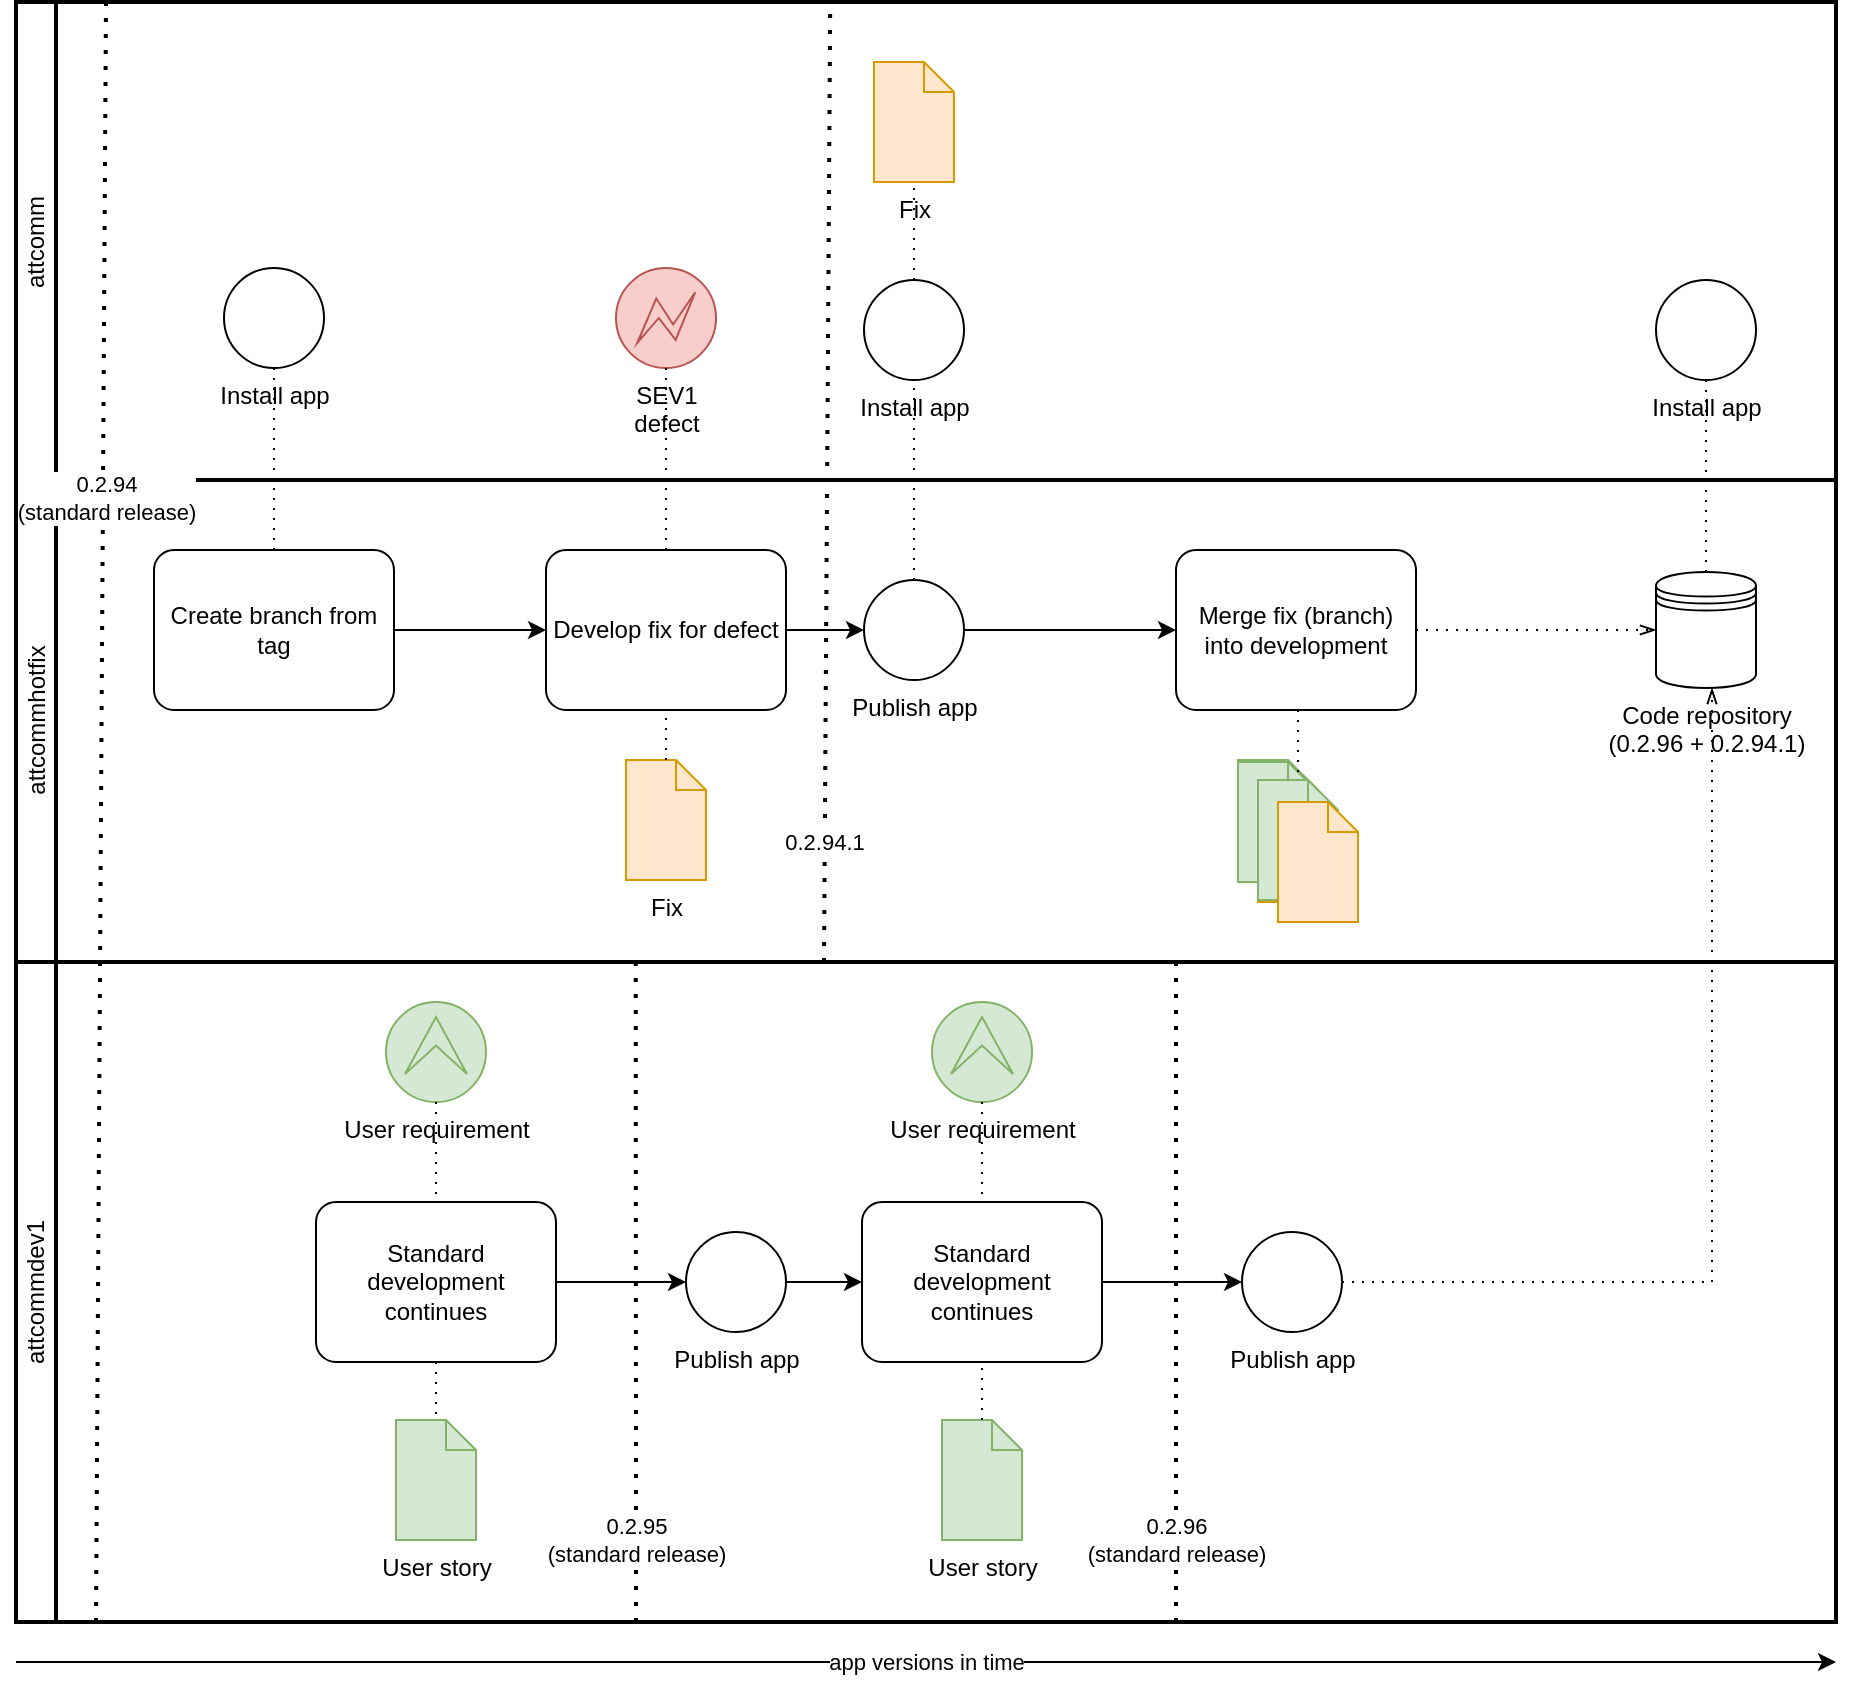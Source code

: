 <mxfile version="24.4.0" type="github">
  <diagram name="Page-1" id="4HtnsJomPUPoYvEETrM_">
    <mxGraphModel dx="1434" dy="718" grid="1" gridSize="10" guides="1" tooltips="1" connect="1" arrows="1" fold="1" page="1" pageScale="1" pageWidth="850" pageHeight="1100" math="0" shadow="0">
      <root>
        <mxCell id="0" />
        <mxCell id="1" parent="0" />
        <mxCell id="V0vQfRZMaYZnipPnh3vN-1" value="attcomm" style="swimlane;html=1;startSize=20;fontStyle=0;collapsible=0;horizontal=0;swimlaneLine=1;swimlaneFillColor=#ffffff;strokeWidth=2;whiteSpace=wrap;" vertex="1" parent="1">
          <mxGeometry x="50" y="690" width="910" height="240" as="geometry" />
        </mxCell>
        <mxCell id="V0vQfRZMaYZnipPnh3vN-16" value="SEV1&lt;br&gt;defect" style="points=[[0.145,0.145,0],[0.5,0,0],[0.855,0.145,0],[1,0.5,0],[0.855,0.855,0],[0.5,1,0],[0.145,0.855,0],[0,0.5,0]];shape=mxgraph.bpmn.event;html=1;verticalLabelPosition=bottom;labelBackgroundColor=#ffffff;verticalAlign=top;align=center;perimeter=ellipsePerimeter;outlineConnect=0;aspect=fixed;outline=eventInt;symbol=error;fillColor=#f8cecc;strokeColor=#b85450;" vertex="1" parent="V0vQfRZMaYZnipPnh3vN-1">
          <mxGeometry x="300" y="133" width="50" height="50" as="geometry" />
        </mxCell>
        <mxCell id="V0vQfRZMaYZnipPnh3vN-62" value="Install app" style="points=[[0.145,0.145,0],[0.5,0,0],[0.855,0.145,0],[1,0.5,0],[0.855,0.855,0],[0.5,1,0],[0.145,0.855,0],[0,0.5,0]];shape=mxgraph.bpmn.event;html=1;verticalLabelPosition=bottom;labelBackgroundColor=#ffffff;verticalAlign=top;align=center;perimeter=ellipsePerimeter;outlineConnect=0;aspect=fixed;outline=standard;symbol=general;" vertex="1" parent="V0vQfRZMaYZnipPnh3vN-1">
          <mxGeometry x="424" y="139" width="50" height="50" as="geometry" />
        </mxCell>
        <mxCell id="V0vQfRZMaYZnipPnh3vN-82" value="Fix" style="shape=mxgraph.bpmn.data;labelPosition=center;verticalLabelPosition=bottom;align=center;verticalAlign=top;size=15;html=1;fillColor=#ffe6cc;strokeColor=#d79b00;" vertex="1" parent="V0vQfRZMaYZnipPnh3vN-1">
          <mxGeometry x="429" y="30" width="40" height="60" as="geometry" />
        </mxCell>
        <mxCell id="V0vQfRZMaYZnipPnh3vN-84" value="" style="edgeStyle=elbowEdgeStyle;fontSize=12;html=1;endFill=0;startFill=0;endSize=6;startSize=6;dashed=1;dashPattern=1 4;endArrow=none;startArrow=none;rounded=0;" edge="1" parent="V0vQfRZMaYZnipPnh3vN-1" source="V0vQfRZMaYZnipPnh3vN-62" target="V0vQfRZMaYZnipPnh3vN-82">
          <mxGeometry width="160" relative="1" as="geometry">
            <mxPoint x="460" y="164" as="sourcePoint" />
            <mxPoint x="40" y="444" as="targetPoint" />
          </mxGeometry>
        </mxCell>
        <mxCell id="V0vQfRZMaYZnipPnh3vN-104" value="Install app" style="points=[[0.145,0.145,0],[0.5,0,0],[0.855,0.145,0],[1,0.5,0],[0.855,0.855,0],[0.5,1,0],[0.145,0.855,0],[0,0.5,0]];shape=mxgraph.bpmn.event;html=1;verticalLabelPosition=bottom;labelBackgroundColor=#ffffff;verticalAlign=top;align=center;perimeter=ellipsePerimeter;outlineConnect=0;aspect=fixed;outline=standard;symbol=general;" vertex="1" parent="V0vQfRZMaYZnipPnh3vN-1">
          <mxGeometry x="820" y="139" width="50" height="50" as="geometry" />
        </mxCell>
        <mxCell id="V0vQfRZMaYZnipPnh3vN-3" value="attcommhotfix" style="swimlane;html=1;startSize=20;fontStyle=0;collapsible=0;horizontal=0;swimlaneLine=1;swimlaneFillColor=#ffffff;strokeWidth=2;whiteSpace=wrap;" vertex="1" parent="1">
          <mxGeometry x="50" y="929" width="910" height="241" as="geometry" />
        </mxCell>
        <mxCell id="V0vQfRZMaYZnipPnh3vN-5" value="Install app" style="points=[[0.145,0.145,0],[0.5,0,0],[0.855,0.145,0],[1,0.5,0],[0.855,0.855,0],[0.5,1,0],[0.145,0.855,0],[0,0.5,0]];shape=mxgraph.bpmn.event;html=1;verticalLabelPosition=bottom;labelBackgroundColor=#ffffff;verticalAlign=top;align=center;perimeter=ellipsePerimeter;outlineConnect=0;aspect=fixed;outline=standard;symbol=general;" vertex="1" parent="V0vQfRZMaYZnipPnh3vN-3">
          <mxGeometry x="104" y="-106" width="50" height="50" as="geometry" />
        </mxCell>
        <mxCell id="V0vQfRZMaYZnipPnh3vN-101" style="edgeStyle=orthogonalEdgeStyle;rounded=0;orthogonalLoop=1;jettySize=auto;html=1;" edge="1" parent="V0vQfRZMaYZnipPnh3vN-3" source="V0vQfRZMaYZnipPnh3vN-6" target="V0vQfRZMaYZnipPnh3vN-18">
          <mxGeometry relative="1" as="geometry" />
        </mxCell>
        <mxCell id="V0vQfRZMaYZnipPnh3vN-6" value="Create branch from tag" style="points=[[0.25,0,0],[0.5,0,0],[0.75,0,0],[1,0.25,0],[1,0.5,0],[1,0.75,0],[0.75,1,0],[0.5,1,0],[0.25,1,0],[0,0.75,0],[0,0.5,0],[0,0.25,0]];shape=mxgraph.bpmn.task;whiteSpace=wrap;rectStyle=rounded;size=10;html=1;container=1;expand=0;collapsible=0;taskMarker=abstract;" vertex="1" parent="V0vQfRZMaYZnipPnh3vN-3">
          <mxGeometry x="69" y="35" width="120" height="80" as="geometry" />
        </mxCell>
        <mxCell id="V0vQfRZMaYZnipPnh3vN-8" value="" style="edgeStyle=elbowEdgeStyle;fontSize=12;html=1;endFill=0;startFill=0;endSize=6;startSize=6;dashed=1;dashPattern=1 4;endArrow=none;startArrow=none;rounded=0;" edge="1" parent="V0vQfRZMaYZnipPnh3vN-3" source="V0vQfRZMaYZnipPnh3vN-6" target="V0vQfRZMaYZnipPnh3vN-5">
          <mxGeometry width="160" relative="1" as="geometry">
            <mxPoint x="-221" y="40" as="sourcePoint" />
            <mxPoint x="-61" y="40" as="targetPoint" />
          </mxGeometry>
        </mxCell>
        <mxCell id="V0vQfRZMaYZnipPnh3vN-18" value="Develop fix for defect" style="points=[[0.25,0,0],[0.5,0,0],[0.75,0,0],[1,0.25,0],[1,0.5,0],[1,0.75,0],[0.75,1,0],[0.5,1,0],[0.25,1,0],[0,0.75,0],[0,0.5,0],[0,0.25,0]];shape=mxgraph.bpmn.task;whiteSpace=wrap;rectStyle=rounded;size=10;html=1;container=1;expand=0;collapsible=0;taskMarker=abstract;" vertex="1" parent="V0vQfRZMaYZnipPnh3vN-3">
          <mxGeometry x="265" y="35" width="120" height="80" as="geometry" />
        </mxCell>
        <mxCell id="V0vQfRZMaYZnipPnh3vN-47" value="Fix" style="shape=mxgraph.bpmn.data;labelPosition=center;verticalLabelPosition=bottom;align=center;verticalAlign=top;size=15;html=1;fillColor=#ffe6cc;strokeColor=#d79b00;" vertex="1" parent="V0vQfRZMaYZnipPnh3vN-3">
          <mxGeometry x="305" y="140" width="40" height="60" as="geometry" />
        </mxCell>
        <mxCell id="V0vQfRZMaYZnipPnh3vN-55" value="" style="edgeStyle=elbowEdgeStyle;fontSize=12;html=1;endFill=0;startFill=0;endSize=6;startSize=6;dashed=1;dashPattern=1 4;endArrow=none;startArrow=none;rounded=0;" edge="1" parent="V0vQfRZMaYZnipPnh3vN-3" source="V0vQfRZMaYZnipPnh3vN-47" target="V0vQfRZMaYZnipPnh3vN-18">
          <mxGeometry width="160" relative="1" as="geometry">
            <mxPoint x="-320" y="361" as="sourcePoint" />
            <mxPoint x="-160" y="361" as="targetPoint" />
          </mxGeometry>
        </mxCell>
        <mxCell id="V0vQfRZMaYZnipPnh3vN-87" value="Merge fix (branch) into development" style="points=[[0.25,0,0],[0.5,0,0],[0.75,0,0],[1,0.25,0],[1,0.5,0],[1,0.75,0],[0.75,1,0],[0.5,1,0],[0.25,1,0],[0,0.75,0],[0,0.5,0],[0,0.25,0]];shape=mxgraph.bpmn.task;whiteSpace=wrap;rectStyle=rounded;size=10;html=1;container=1;expand=0;collapsible=0;taskMarker=abstract;" vertex="1" parent="V0vQfRZMaYZnipPnh3vN-3">
          <mxGeometry x="580" y="35" width="120" height="80" as="geometry" />
        </mxCell>
        <mxCell id="V0vQfRZMaYZnipPnh3vN-85" value="Code repository&lt;br&gt;(0.2.96 + 0.2.94.1)" style="shape=datastore;html=1;labelPosition=center;verticalLabelPosition=bottom;align=center;verticalAlign=top;" vertex="1" parent="V0vQfRZMaYZnipPnh3vN-3">
          <mxGeometry x="820" y="46" width="50" height="58" as="geometry" />
        </mxCell>
        <mxCell id="V0vQfRZMaYZnipPnh3vN-56" value="" style="shape=mxgraph.bpmn.data;labelPosition=center;verticalLabelPosition=bottom;align=center;verticalAlign=top;size=15;html=1;fillColor=#d5e8d4;strokeColor=#82b366;" vertex="1" parent="V0vQfRZMaYZnipPnh3vN-3">
          <mxGeometry x="611" y="140" width="40" height="60" as="geometry" />
        </mxCell>
        <mxCell id="V0vQfRZMaYZnipPnh3vN-98" value="" style="shape=mxgraph.bpmn.data;labelPosition=center;verticalLabelPosition=bottom;align=center;verticalAlign=top;size=15;html=1;fillColor=#ffe6cc;strokeColor=#d79b00;" vertex="1" parent="V0vQfRZMaYZnipPnh3vN-3">
          <mxGeometry x="621" y="151" width="40" height="60" as="geometry" />
        </mxCell>
        <mxCell id="V0vQfRZMaYZnipPnh3vN-124" value="" style="edgeStyle=elbowEdgeStyle;fontSize=12;html=1;endFill=0;startFill=0;endSize=6;startSize=6;dashed=1;dashPattern=1 4;endArrow=openThin;startArrow=none;rounded=0;" edge="1" parent="V0vQfRZMaYZnipPnh3vN-3" source="V0vQfRZMaYZnipPnh3vN-87" target="V0vQfRZMaYZnipPnh3vN-85">
          <mxGeometry width="160" relative="1" as="geometry">
            <mxPoint x="-160" y="181" as="sourcePoint" />
            <mxPoint y="181" as="targetPoint" />
          </mxGeometry>
        </mxCell>
        <mxCell id="V0vQfRZMaYZnipPnh3vN-4" value="attcommdev1" style="swimlane;html=1;startSize=20;fontStyle=0;collapsible=0;horizontal=0;swimlaneLine=1;swimlaneFillColor=#ffffff;strokeWidth=2;whiteSpace=wrap;" vertex="1" parent="1">
          <mxGeometry x="50" y="1170" width="910" height="330" as="geometry" />
        </mxCell>
        <mxCell id="V0vQfRZMaYZnipPnh3vN-54" style="edgeStyle=orthogonalEdgeStyle;rounded=0;orthogonalLoop=1;jettySize=auto;html=1;" edge="1" parent="V0vQfRZMaYZnipPnh3vN-4" source="V0vQfRZMaYZnipPnh3vN-21" target="V0vQfRZMaYZnipPnh3vN-44">
          <mxGeometry relative="1" as="geometry" />
        </mxCell>
        <mxCell id="V0vQfRZMaYZnipPnh3vN-21" value="Standard development continues" style="points=[[0.25,0,0],[0.5,0,0],[0.75,0,0],[1,0.25,0],[1,0.5,0],[1,0.75,0],[0.75,1,0],[0.5,1,0],[0.25,1,0],[0,0.75,0],[0,0.5,0],[0,0.25,0]];shape=mxgraph.bpmn.task;whiteSpace=wrap;rectStyle=rounded;size=10;html=1;container=1;expand=0;collapsible=0;taskMarker=abstract;" vertex="1" parent="V0vQfRZMaYZnipPnh3vN-4">
          <mxGeometry x="150" y="120" width="120" height="80" as="geometry" />
        </mxCell>
        <mxCell id="V0vQfRZMaYZnipPnh3vN-68" style="edgeStyle=orthogonalEdgeStyle;rounded=0;orthogonalLoop=1;jettySize=auto;html=1;" edge="1" parent="V0vQfRZMaYZnipPnh3vN-4" source="V0vQfRZMaYZnipPnh3vN-44" target="V0vQfRZMaYZnipPnh3vN-65">
          <mxGeometry relative="1" as="geometry" />
        </mxCell>
        <mxCell id="V0vQfRZMaYZnipPnh3vN-44" value="Publish app" style="points=[[0.145,0.145,0],[0.5,0,0],[0.855,0.145,0],[1,0.5,0],[0.855,0.855,0],[0.5,1,0],[0.145,0.855,0],[0,0.5,0]];shape=mxgraph.bpmn.event;html=1;verticalLabelPosition=bottom;labelBackgroundColor=#ffffff;verticalAlign=top;align=center;perimeter=ellipsePerimeter;outlineConnect=0;aspect=fixed;outline=standard;symbol=general;" vertex="1" parent="V0vQfRZMaYZnipPnh3vN-4">
          <mxGeometry x="335" y="135.0" width="50" height="50" as="geometry" />
        </mxCell>
        <mxCell id="V0vQfRZMaYZnipPnh3vN-45" value="0.2.95 &lt;br&gt;(standard release)" style="endArrow=none;dashed=1;html=1;dashPattern=1 3;strokeWidth=2;rounded=0;entryX=0.021;entryY=0.008;entryDx=0;entryDy=0;entryPerimeter=0;" edge="1" parent="V0vQfRZMaYZnipPnh3vN-4">
          <mxGeometry x="-0.75" width="50" height="50" relative="1" as="geometry">
            <mxPoint x="310" y="330" as="sourcePoint" />
            <mxPoint x="309.87" as="targetPoint" />
            <mxPoint as="offset" />
          </mxGeometry>
        </mxCell>
        <mxCell id="V0vQfRZMaYZnipPnh3vN-90" style="edgeStyle=orthogonalEdgeStyle;rounded=0;orthogonalLoop=1;jettySize=auto;html=1;" edge="1" parent="V0vQfRZMaYZnipPnh3vN-4" source="V0vQfRZMaYZnipPnh3vN-65" target="V0vQfRZMaYZnipPnh3vN-89">
          <mxGeometry relative="1" as="geometry" />
        </mxCell>
        <mxCell id="V0vQfRZMaYZnipPnh3vN-65" value="Standard development continues" style="points=[[0.25,0,0],[0.5,0,0],[0.75,0,0],[1,0.25,0],[1,0.5,0],[1,0.75,0],[0.75,1,0],[0.5,1,0],[0.25,1,0],[0,0.75,0],[0,0.5,0],[0,0.25,0]];shape=mxgraph.bpmn.task;whiteSpace=wrap;rectStyle=rounded;size=10;html=1;container=1;expand=0;collapsible=0;taskMarker=abstract;" vertex="1" parent="V0vQfRZMaYZnipPnh3vN-4">
          <mxGeometry x="423" y="120" width="120" height="80" as="geometry" />
        </mxCell>
        <mxCell id="V0vQfRZMaYZnipPnh3vN-66" value="User story" style="shape=mxgraph.bpmn.data;labelPosition=center;verticalLabelPosition=bottom;align=center;verticalAlign=top;size=15;html=1;fillColor=#d5e8d4;strokeColor=#82b366;" vertex="1" parent="V0vQfRZMaYZnipPnh3vN-4">
          <mxGeometry x="463" y="229" width="40" height="60" as="geometry" />
        </mxCell>
        <mxCell id="V0vQfRZMaYZnipPnh3vN-67" value="" style="edgeStyle=elbowEdgeStyle;fontSize=12;html=1;endFill=0;startFill=0;endSize=6;startSize=6;dashed=1;dashPattern=1 4;endArrow=none;startArrow=none;rounded=0;" edge="1" parent="V0vQfRZMaYZnipPnh3vN-4" source="V0vQfRZMaYZnipPnh3vN-66" target="V0vQfRZMaYZnipPnh3vN-65">
          <mxGeometry width="160" relative="1" as="geometry">
            <mxPoint x="93" y="189" as="sourcePoint" />
            <mxPoint x="513" y="192" as="targetPoint" />
          </mxGeometry>
        </mxCell>
        <mxCell id="V0vQfRZMaYZnipPnh3vN-69" value="0.2.96&lt;br&gt;(standard release)" style="endArrow=none;dashed=1;html=1;dashPattern=1 3;strokeWidth=2;rounded=0;entryX=0.021;entryY=0.008;entryDx=0;entryDy=0;entryPerimeter=0;" edge="1" parent="V0vQfRZMaYZnipPnh3vN-4">
          <mxGeometry x="-0.75" width="50" height="50" relative="1" as="geometry">
            <mxPoint x="580" y="330" as="sourcePoint" />
            <mxPoint x="580.0" as="targetPoint" />
            <mxPoint as="offset" />
          </mxGeometry>
        </mxCell>
        <mxCell id="V0vQfRZMaYZnipPnh3vN-89" value="Publish app" style="points=[[0.145,0.145,0],[0.5,0,0],[0.855,0.145,0],[1,0.5,0],[0.855,0.855,0],[0.5,1,0],[0.145,0.855,0],[0,0.5,0]];shape=mxgraph.bpmn.event;html=1;verticalLabelPosition=bottom;labelBackgroundColor=#ffffff;verticalAlign=top;align=center;perimeter=ellipsePerimeter;outlineConnect=0;aspect=fixed;outline=standard;symbol=general;" vertex="1" parent="V0vQfRZMaYZnipPnh3vN-4">
          <mxGeometry x="613" y="135" width="50" height="50" as="geometry" />
        </mxCell>
        <mxCell id="V0vQfRZMaYZnipPnh3vN-96" value="User story" style="shape=mxgraph.bpmn.data;labelPosition=center;verticalLabelPosition=bottom;align=center;verticalAlign=top;size=15;html=1;fillColor=#d5e8d4;strokeColor=#82b366;" vertex="1" parent="V0vQfRZMaYZnipPnh3vN-4">
          <mxGeometry x="190" y="229" width="40" height="60" as="geometry" />
        </mxCell>
        <mxCell id="V0vQfRZMaYZnipPnh3vN-99" value="" style="edgeStyle=elbowEdgeStyle;fontSize=12;html=1;endFill=0;startFill=0;endSize=6;startSize=6;dashed=1;dashPattern=1 4;endArrow=none;startArrow=none;rounded=0;" edge="1" parent="V0vQfRZMaYZnipPnh3vN-4" source="V0vQfRZMaYZnipPnh3vN-21" target="V0vQfRZMaYZnipPnh3vN-96">
          <mxGeometry width="160" relative="1" as="geometry">
            <mxPoint x="-197" y="187" as="sourcePoint" />
            <mxPoint x="-37" y="187" as="targetPoint" />
          </mxGeometry>
        </mxCell>
        <mxCell id="V0vQfRZMaYZnipPnh3vN-125" value="User requirement" style="points=[[0.145,0.145,0],[0.5,0,0],[0.855,0.145,0],[1,0.5,0],[0.855,0.855,0],[0.5,1,0],[0.145,0.855,0],[0,0.5,0]];shape=mxgraph.bpmn.event;html=1;verticalLabelPosition=bottom;labelBackgroundColor=#ffffff;verticalAlign=top;align=center;perimeter=ellipsePerimeter;outlineConnect=0;aspect=fixed;outline=eventInt;symbol=escalation;fillColor=#d5e8d4;strokeColor=#82b366;" vertex="1" parent="V0vQfRZMaYZnipPnh3vN-4">
          <mxGeometry x="185" y="20" width="50" height="50" as="geometry" />
        </mxCell>
        <mxCell id="V0vQfRZMaYZnipPnh3vN-126" value="User requirement" style="points=[[0.145,0.145,0],[0.5,0,0],[0.855,0.145,0],[1,0.5,0],[0.855,0.855,0],[0.5,1,0],[0.145,0.855,0],[0,0.5,0]];shape=mxgraph.bpmn.event;html=1;verticalLabelPosition=bottom;labelBackgroundColor=#ffffff;verticalAlign=top;align=center;perimeter=ellipsePerimeter;outlineConnect=0;aspect=fixed;outline=eventInt;symbol=escalation;fillColor=#d5e8d4;strokeColor=#82b366;" vertex="1" parent="V0vQfRZMaYZnipPnh3vN-4">
          <mxGeometry x="458" y="20" width="50" height="50" as="geometry" />
        </mxCell>
        <mxCell id="V0vQfRZMaYZnipPnh3vN-127" value="" style="edgeStyle=elbowEdgeStyle;fontSize=12;html=1;endFill=0;startFill=0;endSize=6;startSize=6;dashed=1;dashPattern=1 4;endArrow=none;startArrow=none;rounded=0;" edge="1" parent="V0vQfRZMaYZnipPnh3vN-4" source="V0vQfRZMaYZnipPnh3vN-125" target="V0vQfRZMaYZnipPnh3vN-21">
          <mxGeometry width="160" relative="1" as="geometry">
            <mxPoint x="-230" y="250" as="sourcePoint" />
            <mxPoint x="-70" y="250" as="targetPoint" />
          </mxGeometry>
        </mxCell>
        <mxCell id="V0vQfRZMaYZnipPnh3vN-128" value="" style="edgeStyle=elbowEdgeStyle;fontSize=12;html=1;endFill=0;startFill=0;endSize=6;startSize=6;dashed=1;dashPattern=1 4;endArrow=none;startArrow=none;rounded=0;" edge="1" parent="V0vQfRZMaYZnipPnh3vN-4" source="V0vQfRZMaYZnipPnh3vN-126" target="V0vQfRZMaYZnipPnh3vN-65">
          <mxGeometry width="160" relative="1" as="geometry">
            <mxPoint x="-240" y="220" as="sourcePoint" />
            <mxPoint x="-80" y="220" as="targetPoint" />
          </mxGeometry>
        </mxCell>
        <mxCell id="V0vQfRZMaYZnipPnh3vN-11" value="app versions in time" style="endArrow=classic;html=1;rounded=0;" edge="1" parent="1">
          <mxGeometry width="50" height="50" relative="1" as="geometry">
            <mxPoint x="50" y="1520" as="sourcePoint" />
            <mxPoint x="960" y="1520" as="targetPoint" />
            <mxPoint as="offset" />
          </mxGeometry>
        </mxCell>
        <mxCell id="V0vQfRZMaYZnipPnh3vN-12" value="0.2.94 &lt;br&gt;(standard release)" style="endArrow=none;dashed=1;html=1;dashPattern=1 3;strokeWidth=2;rounded=0;" edge="1" parent="1">
          <mxGeometry x="0.389" y="-2" width="50" height="50" relative="1" as="geometry">
            <mxPoint x="90" y="1500" as="sourcePoint" />
            <mxPoint x="95" y="690" as="targetPoint" />
            <mxPoint as="offset" />
          </mxGeometry>
        </mxCell>
        <mxCell id="V0vQfRZMaYZnipPnh3vN-42" style="edgeStyle=orthogonalEdgeStyle;rounded=0;orthogonalLoop=1;jettySize=auto;html=1;" edge="1" parent="1" source="V0vQfRZMaYZnipPnh3vN-18" target="V0vQfRZMaYZnipPnh3vN-40">
          <mxGeometry relative="1" as="geometry" />
        </mxCell>
        <mxCell id="V0vQfRZMaYZnipPnh3vN-88" style="edgeStyle=orthogonalEdgeStyle;rounded=0;orthogonalLoop=1;jettySize=auto;html=1;" edge="1" parent="1" source="V0vQfRZMaYZnipPnh3vN-40" target="V0vQfRZMaYZnipPnh3vN-87">
          <mxGeometry relative="1" as="geometry" />
        </mxCell>
        <mxCell id="V0vQfRZMaYZnipPnh3vN-40" value="Publish app" style="points=[[0.145,0.145,0],[0.5,0,0],[0.855,0.145,0],[1,0.5,0],[0.855,0.855,0],[0.5,1,0],[0.145,0.855,0],[0,0.5,0]];shape=mxgraph.bpmn.event;html=1;verticalLabelPosition=bottom;labelBackgroundColor=#ffffff;verticalAlign=top;align=center;perimeter=ellipsePerimeter;outlineConnect=0;aspect=fixed;outline=standard;symbol=general;" vertex="1" parent="1">
          <mxGeometry x="474" y="979" width="50" height="50" as="geometry" />
        </mxCell>
        <mxCell id="V0vQfRZMaYZnipPnh3vN-41" value="0.2.94.1" style="endArrow=none;dashed=1;html=1;dashPattern=1 3;strokeWidth=2;rounded=0;entryX=0.105;entryY=0.004;entryDx=0;entryDy=0;entryPerimeter=0;" edge="1" parent="1">
          <mxGeometry x="-0.75" width="50" height="50" relative="1" as="geometry">
            <mxPoint x="454" y="1170" as="sourcePoint" />
            <mxPoint x="457.1" y="691.92" as="targetPoint" />
            <mxPoint as="offset" />
          </mxGeometry>
        </mxCell>
        <mxCell id="V0vQfRZMaYZnipPnh3vN-64" value="" style="edgeStyle=elbowEdgeStyle;fontSize=12;html=1;endFill=0;startFill=0;endSize=6;startSize=6;dashed=1;dashPattern=1 4;endArrow=none;startArrow=none;rounded=0;" edge="1" parent="1" source="V0vQfRZMaYZnipPnh3vN-40" target="V0vQfRZMaYZnipPnh3vN-62">
          <mxGeometry width="160" relative="1" as="geometry">
            <mxPoint x="-30" y="980" as="sourcePoint" />
            <mxPoint x="130" y="980" as="targetPoint" />
          </mxGeometry>
        </mxCell>
        <mxCell id="V0vQfRZMaYZnipPnh3vN-103" value="" style="edgeStyle=elbowEdgeStyle;fontSize=12;html=1;endFill=0;startFill=0;endSize=6;startSize=6;dashed=1;dashPattern=1 4;endArrow=none;startArrow=none;rounded=0;" edge="1" parent="1" source="V0vQfRZMaYZnipPnh3vN-16" target="V0vQfRZMaYZnipPnh3vN-18">
          <mxGeometry width="160" relative="1" as="geometry">
            <mxPoint x="-140" y="1100" as="sourcePoint" />
            <mxPoint x="20" y="1100" as="targetPoint" />
          </mxGeometry>
        </mxCell>
        <mxCell id="V0vQfRZMaYZnipPnh3vN-105" value="" style="shape=mxgraph.bpmn.data;labelPosition=center;verticalLabelPosition=bottom;align=center;verticalAlign=top;size=15;html=1;fillColor=#d5e8d4;strokeColor=#82b366;" vertex="1" parent="1">
          <mxGeometry x="661" y="1070" width="40" height="60" as="geometry" />
        </mxCell>
        <mxCell id="V0vQfRZMaYZnipPnh3vN-106" value="" style="shape=mxgraph.bpmn.data;labelPosition=center;verticalLabelPosition=bottom;align=center;verticalAlign=top;size=15;html=1;fillColor=#d5e8d4;strokeColor=#82b366;" vertex="1" parent="1">
          <mxGeometry x="671" y="1079" width="40" height="60" as="geometry" />
        </mxCell>
        <mxCell id="V0vQfRZMaYZnipPnh3vN-107" value="" style="shape=mxgraph.bpmn.data;labelPosition=center;verticalLabelPosition=bottom;align=center;verticalAlign=top;size=15;html=1;fillColor=#ffe6cc;strokeColor=#d79b00;" vertex="1" parent="1">
          <mxGeometry x="681" y="1090" width="40" height="60" as="geometry" />
        </mxCell>
        <mxCell id="V0vQfRZMaYZnipPnh3vN-108" value="" style="edgeStyle=elbowEdgeStyle;fontSize=12;html=1;endFill=0;startFill=0;endSize=6;startSize=6;dashed=1;dashPattern=1 4;endArrow=none;startArrow=none;rounded=0;" edge="1" parent="1" target="V0vQfRZMaYZnipPnh3vN-106" source="V0vQfRZMaYZnipPnh3vN-87">
          <mxGeometry width="160" relative="1" as="geometry">
            <mxPoint x="700" y="1054" as="sourcePoint" />
            <mxPoint x="-10" y="1160" as="targetPoint" />
          </mxGeometry>
        </mxCell>
        <mxCell id="V0vQfRZMaYZnipPnh3vN-122" value="" style="edgeStyle=elbowEdgeStyle;fontSize=12;html=1;endFill=0;startFill=0;endSize=6;startSize=6;dashed=1;dashPattern=1 4;endArrow=none;startArrow=none;rounded=0;" edge="1" parent="1" source="V0vQfRZMaYZnipPnh3vN-104" target="V0vQfRZMaYZnipPnh3vN-85">
          <mxGeometry width="160" relative="1" as="geometry">
            <mxPoint x="-110" y="1110" as="sourcePoint" />
            <mxPoint x="50" y="1110" as="targetPoint" />
          </mxGeometry>
        </mxCell>
        <mxCell id="V0vQfRZMaYZnipPnh3vN-123" value="" style="edgeStyle=elbowEdgeStyle;fontSize=12;html=1;endFill=0;startFill=0;endSize=6;startSize=6;dashed=1;dashPattern=1 4;endArrow=openThin;startArrow=none;rounded=0;" edge="1" parent="1" source="V0vQfRZMaYZnipPnh3vN-89" target="V0vQfRZMaYZnipPnh3vN-85">
          <mxGeometry width="160" relative="1" as="geometry">
            <mxPoint x="-90" y="1180" as="sourcePoint" />
            <mxPoint x="1050" y="1160" as="targetPoint" />
            <Array as="points">
              <mxPoint x="898" y="1130" />
            </Array>
          </mxGeometry>
        </mxCell>
      </root>
    </mxGraphModel>
  </diagram>
</mxfile>

